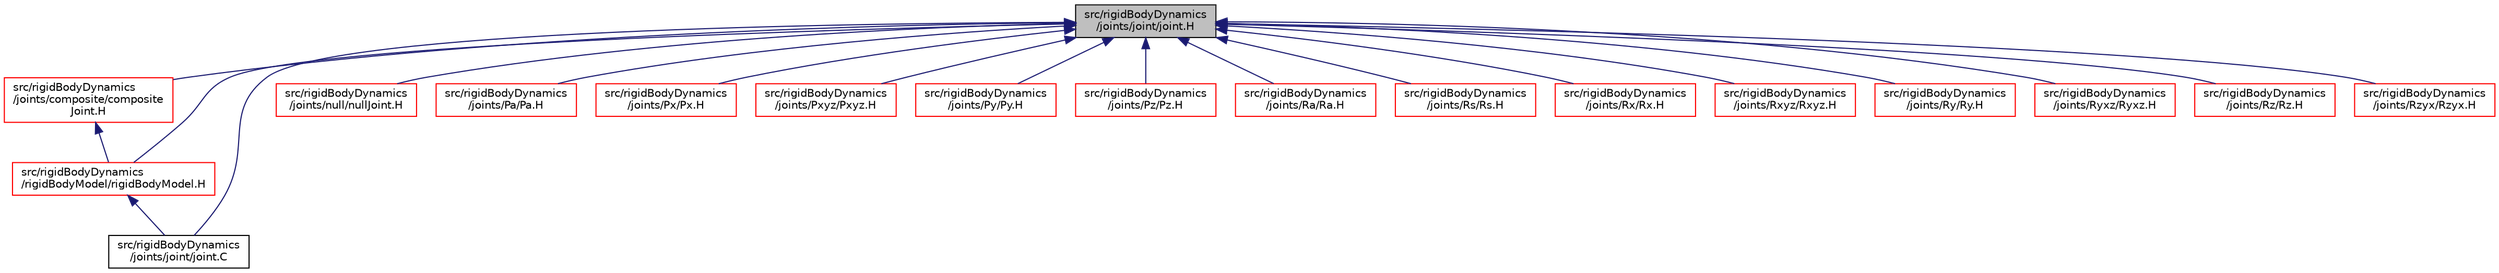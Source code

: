 digraph "src/rigidBodyDynamics/joints/joint/joint.H"
{
  bgcolor="transparent";
  edge [fontname="Helvetica",fontsize="10",labelfontname="Helvetica",labelfontsize="10"];
  node [fontname="Helvetica",fontsize="10",shape=record];
  Node1 [label="src/rigidBodyDynamics\l/joints/joint/joint.H",height=0.2,width=0.4,color="black", fillcolor="grey75", style="filled", fontcolor="black"];
  Node1 -> Node2 [dir="back",color="midnightblue",fontsize="10",style="solid",fontname="Helvetica"];
  Node2 [label="src/rigidBodyDynamics\l/joints/composite/composite\lJoint.H",height=0.2,width=0.4,color="red",URL="$a09751.html"];
  Node2 -> Node3 [dir="back",color="midnightblue",fontsize="10",style="solid",fontname="Helvetica"];
  Node3 [label="src/rigidBodyDynamics\l/rigidBodyModel/rigidBodyModel.H",height=0.2,width=0.4,color="red",URL="$a09810.html"];
  Node3 -> Node4 [dir="back",color="midnightblue",fontsize="10",style="solid",fontname="Helvetica"];
  Node4 [label="src/rigidBodyDynamics\l/joints/joint/joint.C",height=0.2,width=0.4,color="black",URL="$a09754.html"];
  Node1 -> Node4 [dir="back",color="midnightblue",fontsize="10",style="solid",fontname="Helvetica"];
  Node1 -> Node5 [dir="back",color="midnightblue",fontsize="10",style="solid",fontname="Helvetica"];
  Node5 [label="src/rigidBodyDynamics\l/joints/null/nullJoint.H",height=0.2,width=0.4,color="red",URL="$a09759.html"];
  Node1 -> Node6 [dir="back",color="midnightblue",fontsize="10",style="solid",fontname="Helvetica"];
  Node6 [label="src/rigidBodyDynamics\l/joints/Pa/Pa.H",height=0.2,width=0.4,color="red",URL="$a09761.html"];
  Node1 -> Node7 [dir="back",color="midnightblue",fontsize="10",style="solid",fontname="Helvetica"];
  Node7 [label="src/rigidBodyDynamics\l/joints/Px/Px.H",height=0.2,width=0.4,color="red",URL="$a09763.html"];
  Node1 -> Node8 [dir="back",color="midnightblue",fontsize="10",style="solid",fontname="Helvetica"];
  Node8 [label="src/rigidBodyDynamics\l/joints/Pxyz/Pxyz.H",height=0.2,width=0.4,color="red",URL="$a09765.html"];
  Node1 -> Node9 [dir="back",color="midnightblue",fontsize="10",style="solid",fontname="Helvetica"];
  Node9 [label="src/rigidBodyDynamics\l/joints/Py/Py.H",height=0.2,width=0.4,color="red",URL="$a09767.html"];
  Node1 -> Node10 [dir="back",color="midnightblue",fontsize="10",style="solid",fontname="Helvetica"];
  Node10 [label="src/rigidBodyDynamics\l/joints/Pz/Pz.H",height=0.2,width=0.4,color="red",URL="$a09769.html"];
  Node1 -> Node11 [dir="back",color="midnightblue",fontsize="10",style="solid",fontname="Helvetica"];
  Node11 [label="src/rigidBodyDynamics\l/joints/Ra/Ra.H",height=0.2,width=0.4,color="red",URL="$a09771.html"];
  Node1 -> Node12 [dir="back",color="midnightblue",fontsize="10",style="solid",fontname="Helvetica"];
  Node12 [label="src/rigidBodyDynamics\l/joints/Rs/Rs.H",height=0.2,width=0.4,color="red",URL="$a09773.html"];
  Node1 -> Node13 [dir="back",color="midnightblue",fontsize="10",style="solid",fontname="Helvetica"];
  Node13 [label="src/rigidBodyDynamics\l/joints/Rx/Rx.H",height=0.2,width=0.4,color="red",URL="$a09775.html"];
  Node1 -> Node14 [dir="back",color="midnightblue",fontsize="10",style="solid",fontname="Helvetica"];
  Node14 [label="src/rigidBodyDynamics\l/joints/Rxyz/Rxyz.H",height=0.2,width=0.4,color="red",URL="$a09777.html"];
  Node1 -> Node15 [dir="back",color="midnightblue",fontsize="10",style="solid",fontname="Helvetica"];
  Node15 [label="src/rigidBodyDynamics\l/joints/Ry/Ry.H",height=0.2,width=0.4,color="red",URL="$a09779.html"];
  Node1 -> Node16 [dir="back",color="midnightblue",fontsize="10",style="solid",fontname="Helvetica"];
  Node16 [label="src/rigidBodyDynamics\l/joints/Ryxz/Ryxz.H",height=0.2,width=0.4,color="red",URL="$a09781.html"];
  Node1 -> Node17 [dir="back",color="midnightblue",fontsize="10",style="solid",fontname="Helvetica"];
  Node17 [label="src/rigidBodyDynamics\l/joints/Rz/Rz.H",height=0.2,width=0.4,color="red",URL="$a09783.html"];
  Node1 -> Node18 [dir="back",color="midnightblue",fontsize="10",style="solid",fontname="Helvetica"];
  Node18 [label="src/rigidBodyDynamics\l/joints/Rzyx/Rzyx.H",height=0.2,width=0.4,color="red",URL="$a09785.html"];
  Node1 -> Node3 [dir="back",color="midnightblue",fontsize="10",style="solid",fontname="Helvetica"];
}
